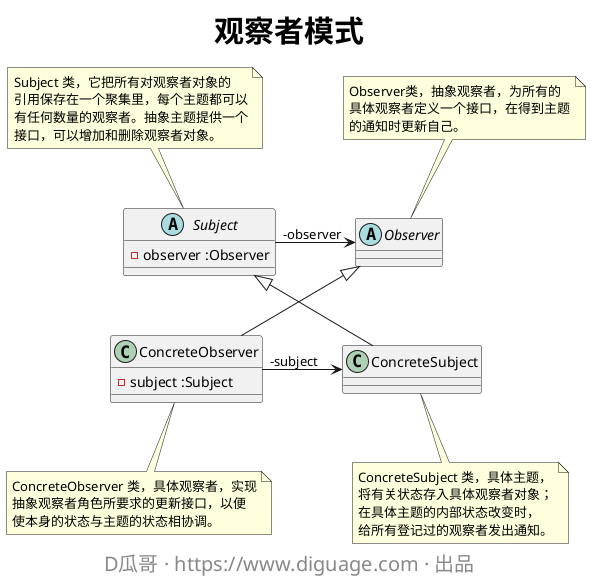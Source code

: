 @startuml
skinparam nodesep 80
skinparam titleFontSize 30
title "**<b>观察者模式</b>**"

abstract class Subject {
  - observer :Observer
}
note top: Subject 类，它把所有对观察者对象的\n引用保存在一个聚集里，每个主题都可以\n有任何数量的观察者。抽象主题提供一个\n接口，可以增加和删除观察者对象。

class ConcreteSubject {
}
note bottom: ConcreteSubject 类，具体主题，\n将有关状态存入具体观察者对象；\n在具体主题的内部状态改变时，\n给所有登记过的观察者发出通知。

abstract class Observer {
}
note top: Observer类，抽象观察者，为所有的\n具体观察者定义一个接口，在得到主题\n的通知时更新自己。

class ConcreteObserver {
  - subject :Subject
}
note bottom: ConcreteObserver 类，具体观察者，实现\n抽象观察者角色所要求的更新接口，以便\n使本身的状态与主题的状态相协调。

Subject "-observer" -right-> Observer

Observer <|-- ConcreteObserver
Subject  <|-- ConcreteSubject

ConcreteSubject  <-left- "-subject" ConcreteObserver

skinparam footerFontSize 20
footer D瓜哥 · https://www.diguage.com · 出品
@enduml